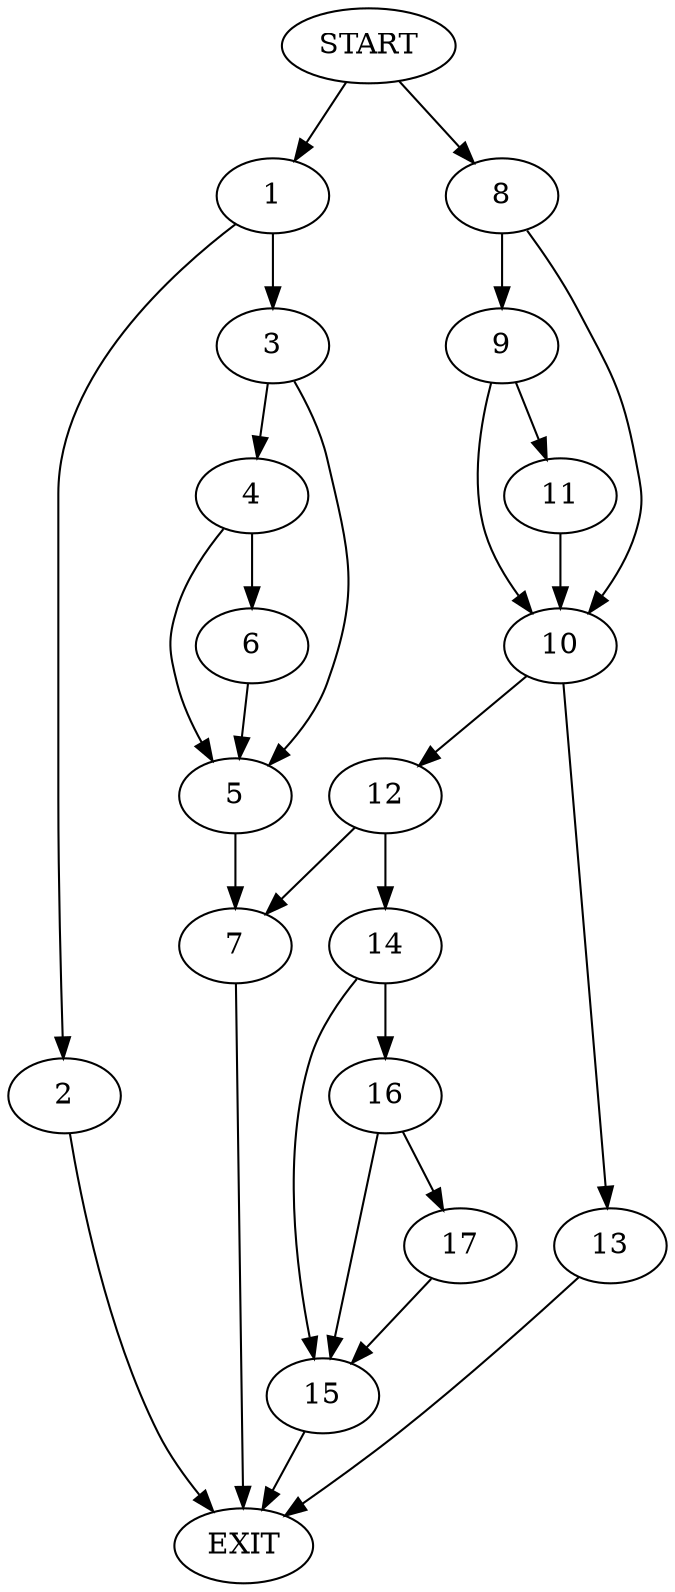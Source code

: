 digraph {
0 [label="START"]
18 [label="EXIT"]
0 -> 1
1 -> 2
1 -> 3
2 -> 18
3 -> 4
3 -> 5
4 -> 5
4 -> 6
5 -> 7
6 -> 5
7 -> 18
0 -> 8
8 -> 9
8 -> 10
9 -> 10
9 -> 11
10 -> 12
10 -> 13
11 -> 10
13 -> 18
12 -> 7
12 -> 14
14 -> 15
14 -> 16
16 -> 15
16 -> 17
15 -> 18
17 -> 15
}
